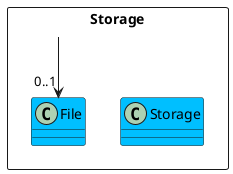 @startuml
'https://plantuml.com/class-diagram
'!include style.puml



Package "Storage"<<RECTANGLE>> {
    class "Storage" #DeepSkyBlue
    class "File" #DeepSkyBlue
}

Storage -->"0..1" "File"

@enduml